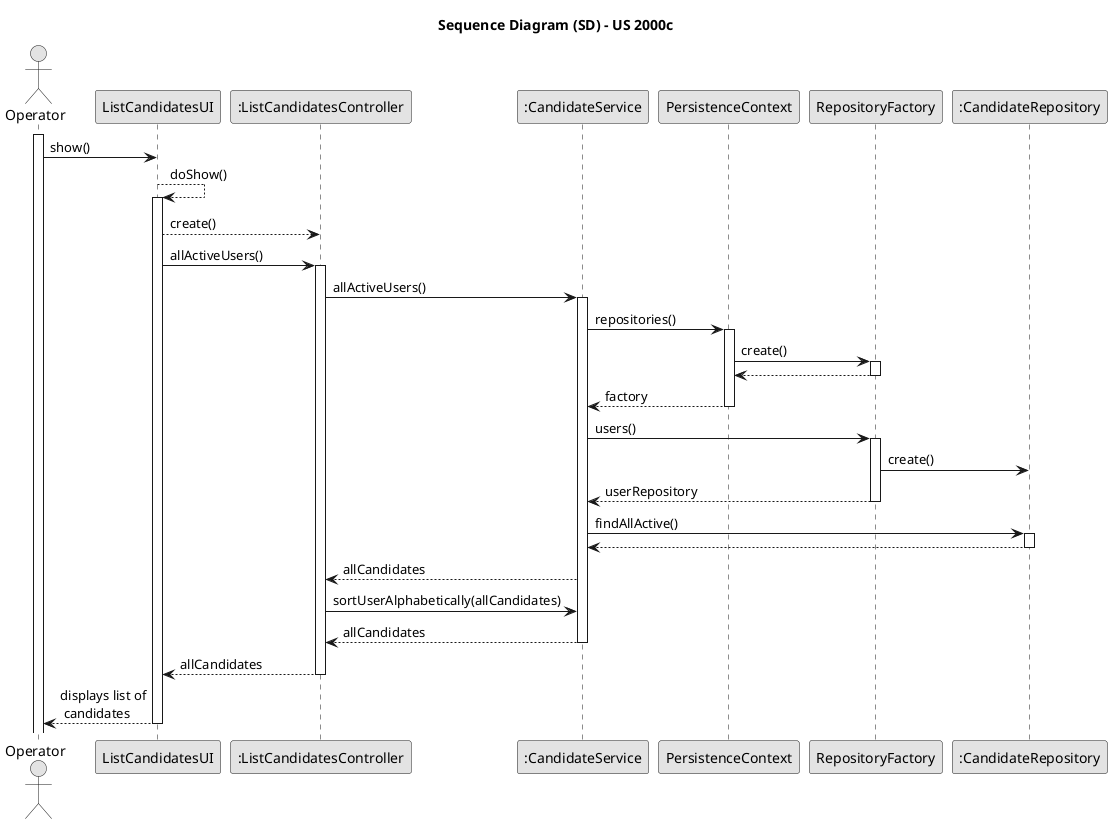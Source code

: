 @startuml
skinparam monochrome true
skinparam packageStyle rectangle
skinparam shadowing false

title Sequence Diagram (SD) - US 2000c



actor "Operator" as User
participant "ListCandidatesUI" as UI
participant ":ListCandidatesController" as Controller
participant ":CandidateService" as Service

participant "PersistenceContext" as PersistenceContext
participant "RepositoryFactory" as Rep
participant ":CandidateRepository" as CanRep


activate User

    User -> UI : show()


        UI --> UI : doShow()
    activate UI

    UI --> Controller : create()

    UI -> Controller : allActiveUsers()
    activate Controller

    Controller -> Service : allActiveUsers()
    activate Service

    Service -> PersistenceContext : repositories()
    activate PersistenceContext

    PersistenceContext -> Rep : create()
    activate Rep

    Rep --> PersistenceContext
    deactivate Rep

    PersistenceContext --> Service : factory
    deactivate PersistenceContext

    Service -> Rep : users()
    activate Rep

    Rep -> CanRep : create()

    Rep --> Service : userRepository
    deactivate Rep

    Service -> CanRep : findAllActive()
    activate CanRep

    CanRep --> Service :
    deactivate CanRep

    Service --> Controller : allCandidates

    Controller -> Service : sortUserAlphabetically(allCandidates)

    Service --> Controller : allCandidates
    deactivate Service

    Controller --> UI : allCandidates
    deactivate Controller

    UI --> User : displays list of\n candidates
    deactivate UI

    deactivate Rep

@enduml